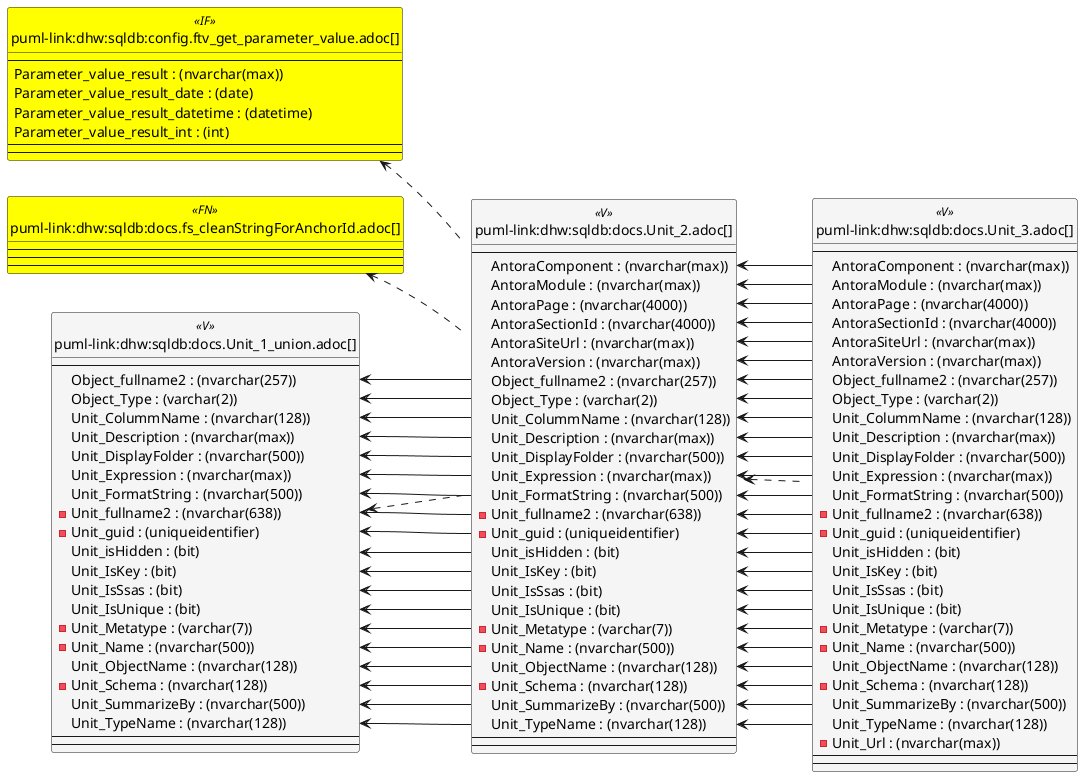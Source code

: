 @startuml
left to right direction
'top to bottom direction
hide circle
'avoide "." issues:
set namespaceSeparator none


skinparam class {
  BackgroundColor White
  BackgroundColor<<FN>> Yellow
  BackgroundColor<<FS>> Yellow
  BackgroundColor<<FT>> LightGray
  BackgroundColor<<IF>> Yellow
  BackgroundColor<<IS>> Yellow
  BackgroundColor<<P>> Aqua
  BackgroundColor<<PC>> Aqua
  BackgroundColor<<SN>> Yellow
  BackgroundColor<<SO>> SlateBlue
  BackgroundColor<<TF>> LightGray
  BackgroundColor<<TR>> Tomato
  BackgroundColor<<U>> White
  BackgroundColor<<V>> WhiteSmoke
  BackgroundColor<<X>> Aqua
  BackgroundColor<<external>> AliceBlue
}


entity "puml-link:dhw:sqldb:config.ftv_get_parameter_value.adoc[]" as config.ftv_get_parameter_value << IF >> {
  --
  Parameter_value_result : (nvarchar(max))
  Parameter_value_result_date : (date)
  Parameter_value_result_datetime : (datetime)
  Parameter_value_result_int : (int)
  --
  --
}

entity "puml-link:dhw:sqldb:docs.fs_cleanStringForAnchorId.adoc[]" as docs.fs_cleanStringForAnchorId << FN >> {
  --
  --
  --
}

entity "puml-link:dhw:sqldb:docs.Unit_1_union.adoc[]" as docs.Unit_1_union << V >> {
  --
  Object_fullname2 : (nvarchar(257))
  Object_Type : (varchar(2))
  Unit_ColummName : (nvarchar(128))
  Unit_Description : (nvarchar(max))
  Unit_DisplayFolder : (nvarchar(500))
  Unit_Expression : (nvarchar(max))
  Unit_FormatString : (nvarchar(500))
  - Unit_fullname2 : (nvarchar(638))
  - Unit_guid : (uniqueidentifier)
  Unit_isHidden : (bit)
  Unit_IsKey : (bit)
  Unit_IsSsas : (bit)
  Unit_IsUnique : (bit)
  - Unit_Metatype : (varchar(7))
  - Unit_Name : (nvarchar(500))
  Unit_ObjectName : (nvarchar(128))
  - Unit_Schema : (nvarchar(128))
  Unit_SummarizeBy : (nvarchar(500))
  Unit_TypeName : (nvarchar(128))
  --
  --
}

entity "puml-link:dhw:sqldb:docs.Unit_2.adoc[]" as docs.Unit_2 << V >> {
  --
  AntoraComponent : (nvarchar(max))
  AntoraModule : (nvarchar(max))
  AntoraPage : (nvarchar(4000))
  AntoraSectionId : (nvarchar(4000))
  AntoraSiteUrl : (nvarchar(max))
  AntoraVersion : (nvarchar(max))
  Object_fullname2 : (nvarchar(257))
  Object_Type : (varchar(2))
  Unit_ColummName : (nvarchar(128))
  Unit_Description : (nvarchar(max))
  Unit_DisplayFolder : (nvarchar(500))
  Unit_Expression : (nvarchar(max))
  Unit_FormatString : (nvarchar(500))
  - Unit_fullname2 : (nvarchar(638))
  - Unit_guid : (uniqueidentifier)
  Unit_isHidden : (bit)
  Unit_IsKey : (bit)
  Unit_IsSsas : (bit)
  Unit_IsUnique : (bit)
  - Unit_Metatype : (varchar(7))
  - Unit_Name : (nvarchar(500))
  Unit_ObjectName : (nvarchar(128))
  - Unit_Schema : (nvarchar(128))
  Unit_SummarizeBy : (nvarchar(500))
  Unit_TypeName : (nvarchar(128))
  --
  --
}

entity "puml-link:dhw:sqldb:docs.Unit_3.adoc[]" as docs.Unit_3 << V >> {
  --
  AntoraComponent : (nvarchar(max))
  AntoraModule : (nvarchar(max))
  AntoraPage : (nvarchar(4000))
  AntoraSectionId : (nvarchar(4000))
  AntoraSiteUrl : (nvarchar(max))
  AntoraVersion : (nvarchar(max))
  Object_fullname2 : (nvarchar(257))
  Object_Type : (varchar(2))
  Unit_ColummName : (nvarchar(128))
  Unit_Description : (nvarchar(max))
  Unit_DisplayFolder : (nvarchar(500))
  Unit_Expression : (nvarchar(max))
  Unit_FormatString : (nvarchar(500))
  - Unit_fullname2 : (nvarchar(638))
  - Unit_guid : (uniqueidentifier)
  Unit_isHidden : (bit)
  Unit_IsKey : (bit)
  Unit_IsSsas : (bit)
  Unit_IsUnique : (bit)
  - Unit_Metatype : (varchar(7))
  - Unit_Name : (nvarchar(500))
  Unit_ObjectName : (nvarchar(128))
  - Unit_Schema : (nvarchar(128))
  Unit_SummarizeBy : (nvarchar(500))
  Unit_TypeName : (nvarchar(128))
  - Unit_Url : (nvarchar(max))
  --
  --
}

config.ftv_get_parameter_value <.. docs.Unit_2
docs.fs_cleanStringForAnchorId <.. docs.Unit_2
docs.Unit_1_union <.. docs.Unit_2
docs.Unit_2 <.. docs.Unit_3
"docs.Unit_1_union::Object_fullname2" <-- "docs.Unit_2::Object_fullname2"
"docs.Unit_1_union::Object_Type" <-- "docs.Unit_2::Object_Type"
"docs.Unit_1_union::Unit_ColummName" <-- "docs.Unit_2::Unit_ColummName"
"docs.Unit_1_union::Unit_Description" <-- "docs.Unit_2::Unit_Description"
"docs.Unit_1_union::Unit_DisplayFolder" <-- "docs.Unit_2::Unit_DisplayFolder"
"docs.Unit_1_union::Unit_Expression" <-- "docs.Unit_2::Unit_Expression"
"docs.Unit_1_union::Unit_FormatString" <-- "docs.Unit_2::Unit_FormatString"
"docs.Unit_1_union::Unit_fullname2" <-- "docs.Unit_2::Unit_fullname2"
"docs.Unit_1_union::Unit_guid" <-- "docs.Unit_2::Unit_guid"
"docs.Unit_1_union::Unit_isHidden" <-- "docs.Unit_2::Unit_isHidden"
"docs.Unit_1_union::Unit_IsKey" <-- "docs.Unit_2::Unit_IsKey"
"docs.Unit_1_union::Unit_IsSsas" <-- "docs.Unit_2::Unit_IsSsas"
"docs.Unit_1_union::Unit_IsUnique" <-- "docs.Unit_2::Unit_IsUnique"
"docs.Unit_1_union::Unit_Metatype" <-- "docs.Unit_2::Unit_Metatype"
"docs.Unit_1_union::Unit_Name" <-- "docs.Unit_2::Unit_Name"
"docs.Unit_1_union::Unit_ObjectName" <-- "docs.Unit_2::Unit_ObjectName"
"docs.Unit_1_union::Unit_Schema" <-- "docs.Unit_2::Unit_Schema"
"docs.Unit_1_union::Unit_SummarizeBy" <-- "docs.Unit_2::Unit_SummarizeBy"
"docs.Unit_1_union::Unit_TypeName" <-- "docs.Unit_2::Unit_TypeName"
"docs.Unit_2::AntoraComponent" <-- "docs.Unit_3::AntoraComponent"
"docs.Unit_2::AntoraModule" <-- "docs.Unit_3::AntoraModule"
"docs.Unit_2::AntoraPage" <-- "docs.Unit_3::AntoraPage"
"docs.Unit_2::AntoraSectionId" <-- "docs.Unit_3::AntoraSectionId"
"docs.Unit_2::AntoraSiteUrl" <-- "docs.Unit_3::AntoraSiteUrl"
"docs.Unit_2::AntoraVersion" <-- "docs.Unit_3::AntoraVersion"
"docs.Unit_2::Object_fullname2" <-- "docs.Unit_3::Object_fullname2"
"docs.Unit_2::Object_Type" <-- "docs.Unit_3::Object_Type"
"docs.Unit_2::Unit_ColummName" <-- "docs.Unit_3::Unit_ColummName"
"docs.Unit_2::Unit_Description" <-- "docs.Unit_3::Unit_Description"
"docs.Unit_2::Unit_DisplayFolder" <-- "docs.Unit_3::Unit_DisplayFolder"
"docs.Unit_2::Unit_Expression" <-- "docs.Unit_3::Unit_Expression"
"docs.Unit_2::Unit_FormatString" <-- "docs.Unit_3::Unit_FormatString"
"docs.Unit_2::Unit_fullname2" <-- "docs.Unit_3::Unit_fullname2"
"docs.Unit_2::Unit_guid" <-- "docs.Unit_3::Unit_guid"
"docs.Unit_2::Unit_isHidden" <-- "docs.Unit_3::Unit_isHidden"
"docs.Unit_2::Unit_IsKey" <-- "docs.Unit_3::Unit_IsKey"
"docs.Unit_2::Unit_IsSsas" <-- "docs.Unit_3::Unit_IsSsas"
"docs.Unit_2::Unit_IsUnique" <-- "docs.Unit_3::Unit_IsUnique"
"docs.Unit_2::Unit_Metatype" <-- "docs.Unit_3::Unit_Metatype"
"docs.Unit_2::Unit_Name" <-- "docs.Unit_3::Unit_Name"
"docs.Unit_2::Unit_ObjectName" <-- "docs.Unit_3::Unit_ObjectName"
"docs.Unit_2::Unit_Schema" <-- "docs.Unit_3::Unit_Schema"
"docs.Unit_2::Unit_SummarizeBy" <-- "docs.Unit_3::Unit_SummarizeBy"
"docs.Unit_2::Unit_TypeName" <-- "docs.Unit_3::Unit_TypeName"
@enduml

